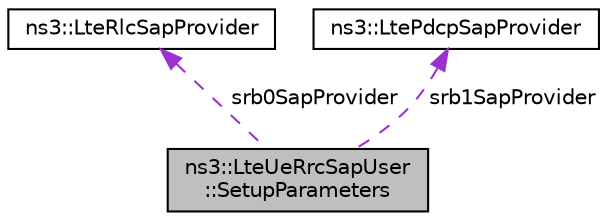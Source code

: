 digraph "ns3::LteUeRrcSapUser::SetupParameters"
{
 // LATEX_PDF_SIZE
  edge [fontname="Helvetica",fontsize="10",labelfontname="Helvetica",labelfontsize="10"];
  node [fontname="Helvetica",fontsize="10",shape=record];
  Node1 [label="ns3::LteUeRrcSapUser\l::SetupParameters",height=0.2,width=0.4,color="black", fillcolor="grey75", style="filled", fontcolor="black",tooltip="SetupParameters structure."];
  Node2 -> Node1 [dir="back",color="darkorchid3",fontsize="10",style="dashed",label=" srb0SapProvider" ,fontname="Helvetica"];
  Node2 [label="ns3::LteRlcSapProvider",height=0.2,width=0.4,color="black", fillcolor="white", style="filled",URL="$classns3_1_1_lte_rlc_sap_provider.html",tooltip="Service Access Point (SAP) offered by the UM-RLC and AM-RLC entities to the PDCP entity See 3GPP 36...."];
  Node3 -> Node1 [dir="back",color="darkorchid3",fontsize="10",style="dashed",label=" srb1SapProvider" ,fontname="Helvetica"];
  Node3 [label="ns3::LtePdcpSapProvider",height=0.2,width=0.4,color="black", fillcolor="white", style="filled",URL="$classns3_1_1_lte_pdcp_sap_provider.html",tooltip="Service Access Point (SAP) offered by the PDCP entity to the RRC entity See 3GPP 36...."];
}
